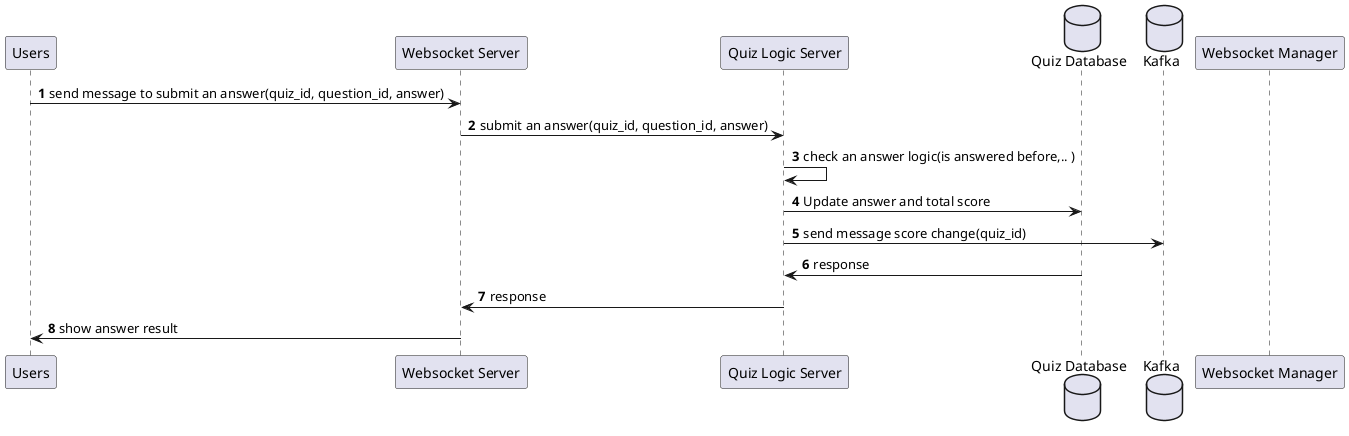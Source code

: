 @startuml
autonumber

participant "Users" as users
participant "Websocket Server" as ws
participant "Quiz Logic Server" as qs
database "Quiz Database" as db
database "Kafka" as kafka
participant "Websocket Manager" as wsm

users -> ws: send message to submit an answer(quiz_id, question_id, answer)
ws -> qs: submit an answer(quiz_id, question_id, answer)
qs -> qs: check an answer logic(is answered before,.. )
qs -> db: Update answer and total score
qs -> kafka: send message score change(quiz_id)
db -> qs: response
qs -> ws: response
ws -> users: show answer result

@enduml
